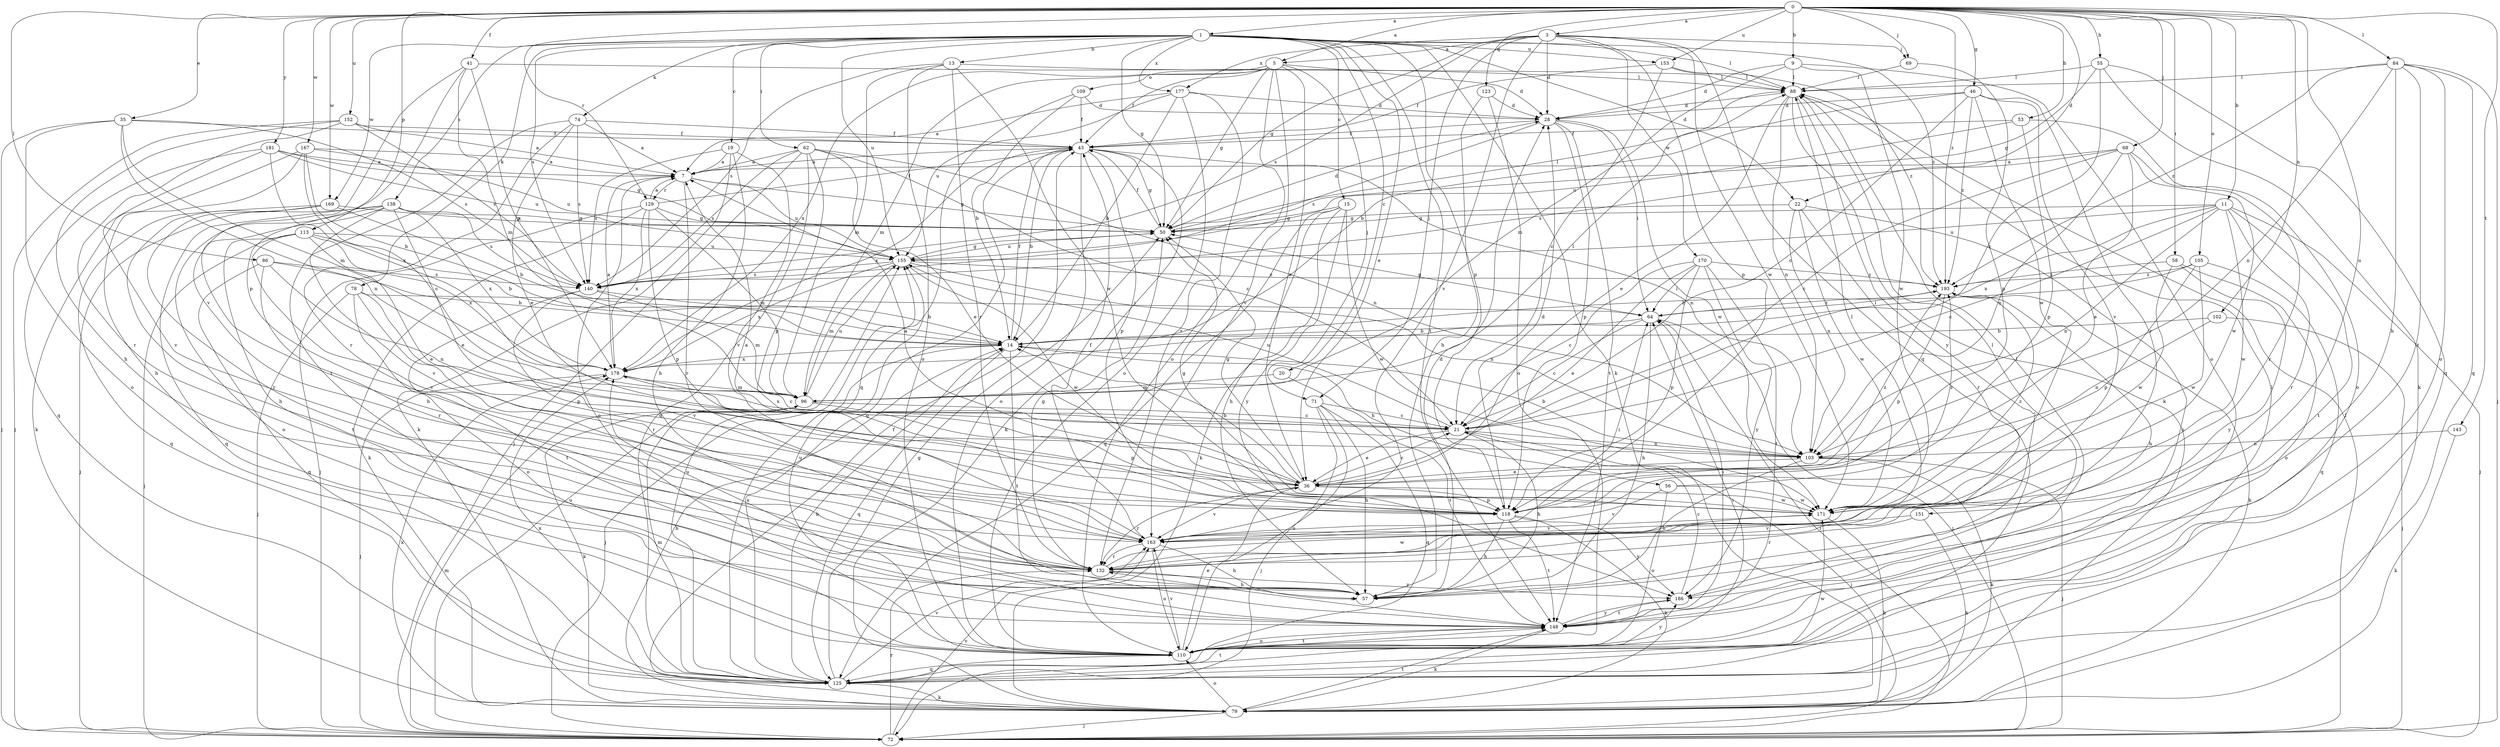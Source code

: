 strict digraph  {
0;
1;
3;
5;
7;
9;
11;
13;
14;
15;
19;
20;
21;
22;
28;
35;
36;
41;
43;
46;
50;
53;
55;
56;
57;
58;
62;
64;
68;
69;
71;
72;
74;
78;
79;
84;
86;
88;
96;
102;
103;
105;
109;
110;
113;
118;
123;
125;
129;
132;
138;
140;
143;
148;
151;
152;
153;
155;
163;
167;
169;
170;
171;
177;
178;
181;
186;
193;
0 -> 1  [label=a];
0 -> 3  [label=a];
0 -> 5  [label=a];
0 -> 9  [label=b];
0 -> 11  [label=b];
0 -> 22  [label=d];
0 -> 35  [label=e];
0 -> 41  [label=f];
0 -> 46  [label=g];
0 -> 53  [label=h];
0 -> 55  [label=h];
0 -> 58  [label=i];
0 -> 68  [label=j];
0 -> 69  [label=j];
0 -> 84  [label=l];
0 -> 86  [label=l];
0 -> 102  [label=n];
0 -> 105  [label=o];
0 -> 113  [label=p];
0 -> 123  [label=q];
0 -> 129  [label=r];
0 -> 143  [label=t];
0 -> 151  [label=u];
0 -> 152  [label=u];
0 -> 153  [label=u];
0 -> 167  [label=w];
0 -> 169  [label=w];
0 -> 181  [label=y];
0 -> 193  [label=z];
1 -> 13  [label=b];
1 -> 15  [label=c];
1 -> 19  [label=c];
1 -> 20  [label=c];
1 -> 22  [label=d];
1 -> 36  [label=e];
1 -> 50  [label=g];
1 -> 62  [label=i];
1 -> 74  [label=k];
1 -> 78  [label=k];
1 -> 79  [label=k];
1 -> 88  [label=l];
1 -> 118  [label=p];
1 -> 138  [label=s];
1 -> 140  [label=s];
1 -> 148  [label=t];
1 -> 153  [label=u];
1 -> 155  [label=u];
1 -> 169  [label=w];
1 -> 177  [label=x];
1 -> 193  [label=z];
3 -> 5  [label=a];
3 -> 28  [label=d];
3 -> 50  [label=g];
3 -> 69  [label=j];
3 -> 71  [label=j];
3 -> 118  [label=p];
3 -> 125  [label=q];
3 -> 140  [label=s];
3 -> 163  [label=v];
3 -> 170  [label=w];
3 -> 171  [label=w];
3 -> 177  [label=x];
5 -> 28  [label=d];
5 -> 36  [label=e];
5 -> 43  [label=f];
5 -> 50  [label=g];
5 -> 71  [label=j];
5 -> 96  [label=m];
5 -> 109  [label=o];
5 -> 110  [label=o];
5 -> 163  [label=v];
5 -> 178  [label=x];
7 -> 50  [label=g];
7 -> 110  [label=o];
7 -> 129  [label=r];
7 -> 132  [label=r];
7 -> 155  [label=u];
9 -> 28  [label=d];
9 -> 88  [label=l];
9 -> 96  [label=m];
9 -> 110  [label=o];
9 -> 171  [label=w];
11 -> 21  [label=c];
11 -> 50  [label=g];
11 -> 72  [label=j];
11 -> 103  [label=n];
11 -> 132  [label=r];
11 -> 148  [label=t];
11 -> 155  [label=u];
11 -> 171  [label=w];
11 -> 178  [label=x];
13 -> 88  [label=l];
13 -> 96  [label=m];
13 -> 110  [label=o];
13 -> 132  [label=r];
13 -> 140  [label=s];
13 -> 171  [label=w];
14 -> 43  [label=f];
14 -> 56  [label=h];
14 -> 72  [label=j];
14 -> 125  [label=q];
14 -> 148  [label=t];
14 -> 178  [label=x];
15 -> 50  [label=g];
15 -> 57  [label=h];
15 -> 79  [label=k];
15 -> 125  [label=q];
15 -> 171  [label=w];
15 -> 186  [label=y];
19 -> 7  [label=a];
19 -> 57  [label=h];
19 -> 79  [label=k];
19 -> 140  [label=s];
19 -> 163  [label=v];
20 -> 96  [label=m];
20 -> 148  [label=t];
21 -> 36  [label=e];
21 -> 57  [label=h];
21 -> 72  [label=j];
21 -> 103  [label=n];
21 -> 155  [label=u];
21 -> 178  [label=x];
22 -> 50  [label=g];
22 -> 103  [label=n];
22 -> 110  [label=o];
22 -> 132  [label=r];
22 -> 171  [label=w];
28 -> 43  [label=f];
28 -> 64  [label=i];
28 -> 118  [label=p];
28 -> 140  [label=s];
28 -> 148  [label=t];
28 -> 171  [label=w];
35 -> 43  [label=f];
35 -> 72  [label=j];
35 -> 96  [label=m];
35 -> 103  [label=n];
35 -> 110  [label=o];
35 -> 140  [label=s];
36 -> 7  [label=a];
36 -> 14  [label=b];
36 -> 21  [label=c];
36 -> 50  [label=g];
36 -> 118  [label=p];
36 -> 132  [label=r];
36 -> 163  [label=v];
36 -> 171  [label=w];
36 -> 193  [label=z];
41 -> 88  [label=l];
41 -> 96  [label=m];
41 -> 118  [label=p];
41 -> 163  [label=v];
41 -> 178  [label=x];
43 -> 7  [label=a];
43 -> 14  [label=b];
43 -> 50  [label=g];
43 -> 79  [label=k];
43 -> 103  [label=n];
43 -> 110  [label=o];
43 -> 118  [label=p];
43 -> 125  [label=q];
43 -> 178  [label=x];
46 -> 14  [label=b];
46 -> 21  [label=c];
46 -> 28  [label=d];
46 -> 132  [label=r];
46 -> 163  [label=v];
46 -> 171  [label=w];
46 -> 193  [label=z];
50 -> 28  [label=d];
50 -> 43  [label=f];
50 -> 88  [label=l];
50 -> 155  [label=u];
53 -> 43  [label=f];
53 -> 110  [label=o];
53 -> 118  [label=p];
53 -> 155  [label=u];
55 -> 21  [label=c];
55 -> 50  [label=g];
55 -> 79  [label=k];
55 -> 88  [label=l];
55 -> 125  [label=q];
56 -> 110  [label=o];
56 -> 163  [label=v];
56 -> 171  [label=w];
56 -> 193  [label=z];
57 -> 28  [label=d];
58 -> 110  [label=o];
58 -> 171  [label=w];
58 -> 186  [label=y];
58 -> 193  [label=z];
62 -> 7  [label=a];
62 -> 21  [label=c];
62 -> 36  [label=e];
62 -> 72  [label=j];
62 -> 103  [label=n];
62 -> 118  [label=p];
62 -> 125  [label=q];
62 -> 140  [label=s];
64 -> 14  [label=b];
64 -> 21  [label=c];
64 -> 50  [label=g];
64 -> 57  [label=h];
64 -> 72  [label=j];
64 -> 193  [label=z];
68 -> 7  [label=a];
68 -> 21  [label=c];
68 -> 36  [label=e];
68 -> 103  [label=n];
68 -> 132  [label=r];
68 -> 140  [label=s];
68 -> 171  [label=w];
69 -> 88  [label=l];
69 -> 118  [label=p];
71 -> 21  [label=c];
71 -> 57  [label=h];
71 -> 72  [label=j];
71 -> 110  [label=o];
71 -> 125  [label=q];
72 -> 64  [label=i];
72 -> 88  [label=l];
72 -> 96  [label=m];
72 -> 132  [label=r];
72 -> 155  [label=u];
72 -> 163  [label=v];
74 -> 7  [label=a];
74 -> 36  [label=e];
74 -> 43  [label=f];
74 -> 132  [label=r];
74 -> 140  [label=s];
74 -> 148  [label=t];
78 -> 64  [label=i];
78 -> 72  [label=j];
78 -> 110  [label=o];
78 -> 118  [label=p];
78 -> 132  [label=r];
79 -> 14  [label=b];
79 -> 43  [label=f];
79 -> 72  [label=j];
79 -> 110  [label=o];
79 -> 148  [label=t];
79 -> 178  [label=x];
84 -> 57  [label=h];
84 -> 72  [label=j];
84 -> 88  [label=l];
84 -> 103  [label=n];
84 -> 110  [label=o];
84 -> 125  [label=q];
84 -> 148  [label=t];
84 -> 193  [label=z];
86 -> 14  [label=b];
86 -> 103  [label=n];
86 -> 125  [label=q];
86 -> 132  [label=r];
86 -> 140  [label=s];
88 -> 28  [label=d];
88 -> 36  [label=e];
88 -> 79  [label=k];
88 -> 103  [label=n];
88 -> 186  [label=y];
96 -> 21  [label=c];
96 -> 79  [label=k];
96 -> 88  [label=l];
96 -> 118  [label=p];
96 -> 155  [label=u];
102 -> 14  [label=b];
102 -> 72  [label=j];
102 -> 103  [label=n];
103 -> 14  [label=b];
103 -> 36  [label=e];
103 -> 57  [label=h];
103 -> 72  [label=j];
103 -> 79  [label=k];
105 -> 14  [label=b];
105 -> 118  [label=p];
105 -> 125  [label=q];
105 -> 171  [label=w];
105 -> 193  [label=z];
109 -> 14  [label=b];
109 -> 28  [label=d];
109 -> 43  [label=f];
109 -> 125  [label=q];
110 -> 36  [label=e];
110 -> 125  [label=q];
110 -> 148  [label=t];
110 -> 155  [label=u];
110 -> 163  [label=v];
110 -> 186  [label=y];
113 -> 14  [label=b];
113 -> 36  [label=e];
113 -> 72  [label=j];
113 -> 148  [label=t];
113 -> 155  [label=u];
113 -> 163  [label=v];
113 -> 178  [label=x];
118 -> 7  [label=a];
118 -> 28  [label=d];
118 -> 57  [label=h];
118 -> 79  [label=k];
118 -> 148  [label=t];
118 -> 186  [label=y];
123 -> 28  [label=d];
123 -> 57  [label=h];
123 -> 110  [label=o];
125 -> 14  [label=b];
125 -> 50  [label=g];
125 -> 64  [label=i];
125 -> 79  [label=k];
125 -> 88  [label=l];
125 -> 96  [label=m];
125 -> 148  [label=t];
125 -> 155  [label=u];
125 -> 163  [label=v];
125 -> 171  [label=w];
125 -> 178  [label=x];
129 -> 7  [label=a];
129 -> 43  [label=f];
129 -> 50  [label=g];
129 -> 72  [label=j];
129 -> 79  [label=k];
129 -> 96  [label=m];
129 -> 118  [label=p];
129 -> 178  [label=x];
132 -> 50  [label=g];
132 -> 57  [label=h];
132 -> 171  [label=w];
132 -> 186  [label=y];
138 -> 36  [label=e];
138 -> 50  [label=g];
138 -> 57  [label=h];
138 -> 72  [label=j];
138 -> 110  [label=o];
138 -> 125  [label=q];
138 -> 140  [label=s];
138 -> 163  [label=v];
138 -> 178  [label=x];
140 -> 14  [label=b];
140 -> 96  [label=m];
140 -> 148  [label=t];
140 -> 163  [label=v];
143 -> 79  [label=k];
143 -> 103  [label=n];
148 -> 64  [label=i];
148 -> 79  [label=k];
148 -> 88  [label=l];
148 -> 110  [label=o];
148 -> 132  [label=r];
148 -> 178  [label=x];
148 -> 186  [label=y];
151 -> 79  [label=k];
151 -> 132  [label=r];
151 -> 163  [label=v];
152 -> 7  [label=a];
152 -> 43  [label=f];
152 -> 57  [label=h];
152 -> 72  [label=j];
152 -> 132  [label=r];
152 -> 140  [label=s];
153 -> 21  [label=c];
153 -> 43  [label=f];
153 -> 88  [label=l];
153 -> 193  [label=z];
155 -> 50  [label=g];
155 -> 96  [label=m];
155 -> 103  [label=n];
155 -> 140  [label=s];
155 -> 171  [label=w];
155 -> 178  [label=x];
155 -> 193  [label=z];
163 -> 43  [label=f];
163 -> 57  [label=h];
163 -> 64  [label=i];
163 -> 88  [label=l];
163 -> 110  [label=o];
163 -> 132  [label=r];
167 -> 7  [label=a];
167 -> 14  [label=b];
167 -> 21  [label=c];
167 -> 57  [label=h];
167 -> 79  [label=k];
167 -> 155  [label=u];
169 -> 14  [label=b];
169 -> 50  [label=g];
169 -> 57  [label=h];
169 -> 125  [label=q];
169 -> 132  [label=r];
170 -> 21  [label=c];
170 -> 36  [label=e];
170 -> 64  [label=i];
170 -> 118  [label=p];
170 -> 148  [label=t];
170 -> 186  [label=y];
170 -> 193  [label=z];
171 -> 50  [label=g];
171 -> 79  [label=k];
171 -> 163  [label=v];
171 -> 193  [label=z];
177 -> 7  [label=a];
177 -> 14  [label=b];
177 -> 28  [label=d];
177 -> 110  [label=o];
177 -> 132  [label=r];
177 -> 155  [label=u];
178 -> 7  [label=a];
178 -> 21  [label=c];
178 -> 72  [label=j];
178 -> 96  [label=m];
181 -> 7  [label=a];
181 -> 50  [label=g];
181 -> 125  [label=q];
181 -> 155  [label=u];
181 -> 163  [label=v];
181 -> 178  [label=x];
186 -> 21  [label=c];
186 -> 88  [label=l];
186 -> 148  [label=t];
193 -> 57  [label=h];
193 -> 64  [label=i];
193 -> 79  [label=k];
193 -> 118  [label=p];
}
